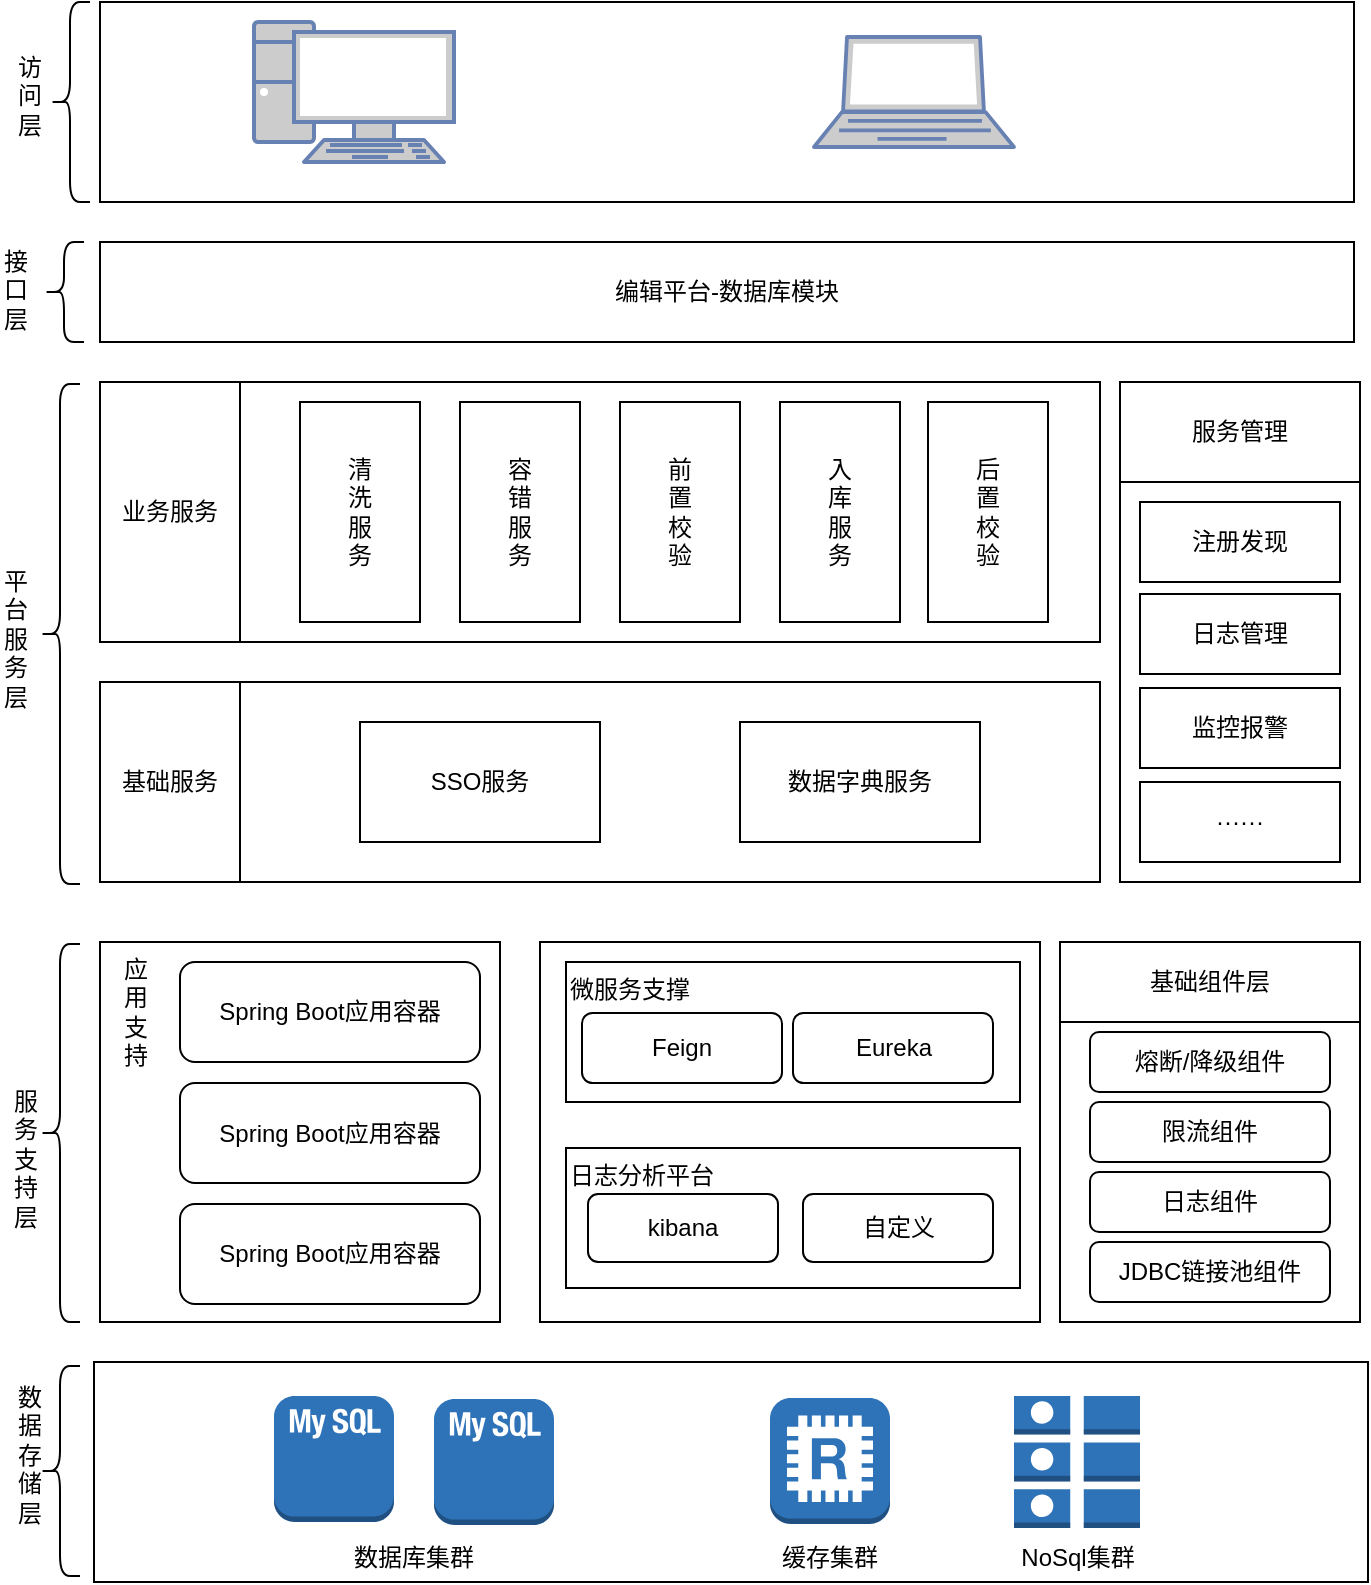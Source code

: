 <mxfile version="12.2.4" type="github" pages="1">
  <diagram id="bwR0MPHZC12A5jwAdn_Z" name="Page-1">
    <mxGraphModel dx="1361" dy="758" grid="1" gridSize="10" guides="1" tooltips="1" connect="1" arrows="1" fold="1" page="1" pageScale="1" pageWidth="827" pageHeight="1169" math="0" shadow="0">
      <root>
        <mxCell id="0"/>
        <mxCell id="1" parent="0"/>
        <mxCell id="ZqbOeCTGDKddQ_U7KF8V-39" value="平&lt;br&gt;台&lt;br&gt;服&lt;br&gt;务&lt;br&gt;层" style="text;html=1;resizable=0;points=[];autosize=1;align=left;verticalAlign=top;spacingTop=-4;" vertex="1" parent="1">
          <mxGeometry x="73" y="330" width="30" height="70" as="geometry"/>
        </mxCell>
        <mxCell id="ZqbOeCTGDKddQ_U7KF8V-60" value="服&lt;br&gt;务&lt;br&gt;支&lt;br&gt;持&lt;br&gt;层" style="text;html=1;resizable=0;points=[];autosize=1;align=left;verticalAlign=top;spacingTop=-4;" vertex="1" parent="1">
          <mxGeometry x="78" y="590" width="30" height="70" as="geometry"/>
        </mxCell>
        <mxCell id="ZqbOeCTGDKddQ_U7KF8V-96" value="PC" style="text;html=1;strokeColor=none;fillColor=none;align=center;verticalAlign=middle;whiteSpace=wrap;rounded=0;" vertex="1" parent="1">
          <mxGeometry x="230" y="130" width="40" height="20" as="geometry"/>
        </mxCell>
        <mxCell id="ZqbOeCTGDKddQ_U7KF8V-97" value="笔记本" style="text;html=1;strokeColor=none;fillColor=none;align=center;verticalAlign=middle;whiteSpace=wrap;rounded=0;" vertex="1" parent="1">
          <mxGeometry x="510" y="130" width="40" height="20" as="geometry"/>
        </mxCell>
        <mxCell id="ZqbOeCTGDKddQ_U7KF8V-103" value="" style="group" vertex="1" connectable="0" parent="1">
          <mxGeometry x="73" y="50" width="684" height="790" as="geometry"/>
        </mxCell>
        <mxCell id="ZqbOeCTGDKddQ_U7KF8V-68" value="" style="group" vertex="1" connectable="0" parent="ZqbOeCTGDKddQ_U7KF8V-103">
          <mxGeometry x="20" y="190" width="660" height="251" as="geometry"/>
        </mxCell>
        <mxCell id="ZqbOeCTGDKddQ_U7KF8V-23" value="" style="group" vertex="1" connectable="0" parent="ZqbOeCTGDKddQ_U7KF8V-68">
          <mxGeometry x="30" width="500" height="130" as="geometry"/>
        </mxCell>
        <mxCell id="ZqbOeCTGDKddQ_U7KF8V-1" value="" style="rounded=0;whiteSpace=wrap;html=1;" vertex="1" parent="ZqbOeCTGDKddQ_U7KF8V-23">
          <mxGeometry width="500" height="130" as="geometry"/>
        </mxCell>
        <mxCell id="ZqbOeCTGDKddQ_U7KF8V-7" value="清&lt;br&gt;洗&lt;br&gt;服&lt;br&gt;务" style="rounded=0;whiteSpace=wrap;html=1;verticalAlign=middle;flipV=0;flipH=0;" vertex="1" parent="ZqbOeCTGDKddQ_U7KF8V-23">
          <mxGeometry x="100" y="10" width="60" height="110" as="geometry"/>
        </mxCell>
        <mxCell id="ZqbOeCTGDKddQ_U7KF8V-8" value="容&lt;br&gt;错&lt;br&gt;服&lt;br&gt;务" style="rounded=0;whiteSpace=wrap;html=1;verticalAlign=middle;flipV=0;flipH=0;" vertex="1" parent="ZqbOeCTGDKddQ_U7KF8V-23">
          <mxGeometry x="180" y="10" width="60" height="110" as="geometry"/>
        </mxCell>
        <mxCell id="ZqbOeCTGDKddQ_U7KF8V-9" value="前&lt;br&gt;置&lt;br&gt;校&lt;br&gt;验" style="rounded=0;whiteSpace=wrap;html=1;verticalAlign=middle;flipV=0;flipH=0;" vertex="1" parent="ZqbOeCTGDKddQ_U7KF8V-23">
          <mxGeometry x="260" y="10" width="60" height="110" as="geometry"/>
        </mxCell>
        <mxCell id="ZqbOeCTGDKddQ_U7KF8V-10" value="入&lt;br&gt;库&lt;br&gt;服&lt;br&gt;务" style="rounded=0;whiteSpace=wrap;html=1;verticalAlign=middle;flipV=0;flipH=0;" vertex="1" parent="ZqbOeCTGDKddQ_U7KF8V-23">
          <mxGeometry x="340" y="10" width="60" height="110" as="geometry"/>
        </mxCell>
        <mxCell id="ZqbOeCTGDKddQ_U7KF8V-12" value="后&lt;br&gt;置&lt;br&gt;校&lt;br&gt;验" style="rounded=0;whiteSpace=wrap;html=1;verticalAlign=middle;flipV=0;flipH=0;" vertex="1" parent="ZqbOeCTGDKddQ_U7KF8V-23">
          <mxGeometry x="414" y="10" width="60" height="110" as="geometry"/>
        </mxCell>
        <mxCell id="ZqbOeCTGDKddQ_U7KF8V-21" value="业务服务" style="rounded=0;whiteSpace=wrap;html=1;" vertex="1" parent="ZqbOeCTGDKddQ_U7KF8V-23">
          <mxGeometry width="70" height="130" as="geometry"/>
        </mxCell>
        <mxCell id="ZqbOeCTGDKddQ_U7KF8V-25" value="" style="group" vertex="1" connectable="0" parent="ZqbOeCTGDKddQ_U7KF8V-68">
          <mxGeometry x="30" y="150" width="500" height="100" as="geometry"/>
        </mxCell>
        <mxCell id="ZqbOeCTGDKddQ_U7KF8V-14" value="" style="rounded=0;whiteSpace=wrap;html=1;" vertex="1" parent="ZqbOeCTGDKddQ_U7KF8V-25">
          <mxGeometry width="500" height="100" as="geometry"/>
        </mxCell>
        <mxCell id="ZqbOeCTGDKddQ_U7KF8V-15" value="SSO服务" style="rounded=0;whiteSpace=wrap;html=1;" vertex="1" parent="ZqbOeCTGDKddQ_U7KF8V-25">
          <mxGeometry x="130" y="20" width="120" height="60" as="geometry"/>
        </mxCell>
        <mxCell id="ZqbOeCTGDKddQ_U7KF8V-16" value="数据字典服务" style="rounded=0;whiteSpace=wrap;html=1;" vertex="1" parent="ZqbOeCTGDKddQ_U7KF8V-25">
          <mxGeometry x="320" y="20" width="120" height="60" as="geometry"/>
        </mxCell>
        <mxCell id="ZqbOeCTGDKddQ_U7KF8V-24" value="基础服务" style="rounded=0;whiteSpace=wrap;html=1;" vertex="1" parent="ZqbOeCTGDKddQ_U7KF8V-25">
          <mxGeometry width="70" height="100" as="geometry"/>
        </mxCell>
        <mxCell id="ZqbOeCTGDKddQ_U7KF8V-38" value="" style="shape=curlyBracket;whiteSpace=wrap;html=1;rounded=1;" vertex="1" parent="ZqbOeCTGDKddQ_U7KF8V-68">
          <mxGeometry y="1" width="20" height="250" as="geometry"/>
        </mxCell>
        <mxCell id="ZqbOeCTGDKddQ_U7KF8V-67" value="" style="group" vertex="1" connectable="0" parent="ZqbOeCTGDKddQ_U7KF8V-68">
          <mxGeometry x="540" width="120" height="250" as="geometry"/>
        </mxCell>
        <mxCell id="ZqbOeCTGDKddQ_U7KF8V-26" value="" style="rounded=0;whiteSpace=wrap;html=1;" vertex="1" parent="ZqbOeCTGDKddQ_U7KF8V-67">
          <mxGeometry width="120" height="250" as="geometry"/>
        </mxCell>
        <mxCell id="ZqbOeCTGDKddQ_U7KF8V-27" value="服务管理" style="rounded=0;whiteSpace=wrap;html=1;" vertex="1" parent="ZqbOeCTGDKddQ_U7KF8V-67">
          <mxGeometry width="120" height="50" as="geometry"/>
        </mxCell>
        <mxCell id="ZqbOeCTGDKddQ_U7KF8V-28" value="注册发现" style="rounded=0;whiteSpace=wrap;html=1;" vertex="1" parent="ZqbOeCTGDKddQ_U7KF8V-67">
          <mxGeometry x="10" y="60" width="100" height="40" as="geometry"/>
        </mxCell>
        <mxCell id="ZqbOeCTGDKddQ_U7KF8V-29" value="日志管理" style="rounded=0;whiteSpace=wrap;html=1;" vertex="1" parent="ZqbOeCTGDKddQ_U7KF8V-67">
          <mxGeometry x="10" y="106" width="100" height="40" as="geometry"/>
        </mxCell>
        <mxCell id="ZqbOeCTGDKddQ_U7KF8V-30" value="监控报警" style="rounded=0;whiteSpace=wrap;html=1;" vertex="1" parent="ZqbOeCTGDKddQ_U7KF8V-67">
          <mxGeometry x="10" y="153" width="100" height="40" as="geometry"/>
        </mxCell>
        <mxCell id="ZqbOeCTGDKddQ_U7KF8V-36" value="······" style="rounded=0;whiteSpace=wrap;html=1;" vertex="1" parent="ZqbOeCTGDKddQ_U7KF8V-67">
          <mxGeometry x="10" y="200" width="100" height="40" as="geometry"/>
        </mxCell>
        <mxCell id="ZqbOeCTGDKddQ_U7KF8V-72" value="" style="group" vertex="1" connectable="0" parent="ZqbOeCTGDKddQ_U7KF8V-103">
          <mxGeometry x="20" y="470" width="660" height="190" as="geometry"/>
        </mxCell>
        <mxCell id="ZqbOeCTGDKddQ_U7KF8V-59" value="" style="shape=curlyBracket;whiteSpace=wrap;html=1;rounded=1;align=center;" vertex="1" parent="ZqbOeCTGDKddQ_U7KF8V-72">
          <mxGeometry y="1" width="20" height="189" as="geometry"/>
        </mxCell>
        <mxCell id="ZqbOeCTGDKddQ_U7KF8V-69" value="" style="group" vertex="1" connectable="0" parent="ZqbOeCTGDKddQ_U7KF8V-72">
          <mxGeometry x="510" width="150" height="190" as="geometry"/>
        </mxCell>
        <mxCell id="ZqbOeCTGDKddQ_U7KF8V-41" value="" style="rounded=0;whiteSpace=wrap;html=1;" vertex="1" parent="ZqbOeCTGDKddQ_U7KF8V-69">
          <mxGeometry width="150" height="190" as="geometry"/>
        </mxCell>
        <mxCell id="ZqbOeCTGDKddQ_U7KF8V-89" value="" style="group" vertex="1" connectable="0" parent="ZqbOeCTGDKddQ_U7KF8V-69">
          <mxGeometry width="150" height="180" as="geometry"/>
        </mxCell>
        <mxCell id="ZqbOeCTGDKddQ_U7KF8V-42" value="基础组件层" style="rounded=0;whiteSpace=wrap;html=1;" vertex="1" parent="ZqbOeCTGDKddQ_U7KF8V-89">
          <mxGeometry width="150" height="40" as="geometry"/>
        </mxCell>
        <mxCell id="ZqbOeCTGDKddQ_U7KF8V-61" value="熔断/降级组件" style="rounded=1;whiteSpace=wrap;html=1;align=center;" vertex="1" parent="ZqbOeCTGDKddQ_U7KF8V-89">
          <mxGeometry x="15" y="45" width="120" height="30" as="geometry"/>
        </mxCell>
        <mxCell id="ZqbOeCTGDKddQ_U7KF8V-63" value="限流组件" style="rounded=1;whiteSpace=wrap;html=1;align=center;" vertex="1" parent="ZqbOeCTGDKddQ_U7KF8V-89">
          <mxGeometry x="15" y="80" width="120" height="30" as="geometry"/>
        </mxCell>
        <mxCell id="ZqbOeCTGDKddQ_U7KF8V-64" value="日志组件" style="rounded=1;whiteSpace=wrap;html=1;align=center;" vertex="1" parent="ZqbOeCTGDKddQ_U7KF8V-89">
          <mxGeometry x="15" y="115" width="120" height="30" as="geometry"/>
        </mxCell>
        <mxCell id="ZqbOeCTGDKddQ_U7KF8V-66" value="JDBC链接池组件" style="rounded=1;whiteSpace=wrap;html=1;align=center;" vertex="1" parent="ZqbOeCTGDKddQ_U7KF8V-89">
          <mxGeometry x="15" y="150" width="120" height="30" as="geometry"/>
        </mxCell>
        <mxCell id="ZqbOeCTGDKddQ_U7KF8V-70" value="" style="group" vertex="1" connectable="0" parent="ZqbOeCTGDKddQ_U7KF8V-72">
          <mxGeometry x="250" width="250" height="190" as="geometry"/>
        </mxCell>
        <mxCell id="ZqbOeCTGDKddQ_U7KF8V-40" value="" style="rounded=0;whiteSpace=wrap;html=1;" vertex="1" parent="ZqbOeCTGDKddQ_U7KF8V-70">
          <mxGeometry width="250" height="190" as="geometry"/>
        </mxCell>
        <mxCell id="ZqbOeCTGDKddQ_U7KF8V-52" value="微服务支撑" style="rounded=0;whiteSpace=wrap;html=1;align=left;horizontal=1;verticalAlign=top;" vertex="1" parent="ZqbOeCTGDKddQ_U7KF8V-70">
          <mxGeometry x="13" y="10" width="227" height="70" as="geometry"/>
        </mxCell>
        <mxCell id="ZqbOeCTGDKddQ_U7KF8V-53" value="日志分析平台" style="rounded=0;whiteSpace=wrap;html=1;align=left;verticalAlign=top;" vertex="1" parent="ZqbOeCTGDKddQ_U7KF8V-70">
          <mxGeometry x="13" y="103" width="227" height="70" as="geometry"/>
        </mxCell>
        <mxCell id="ZqbOeCTGDKddQ_U7KF8V-55" value="Feign" style="rounded=1;whiteSpace=wrap;html=1;align=center;" vertex="1" parent="ZqbOeCTGDKddQ_U7KF8V-70">
          <mxGeometry x="21" y="35.5" width="100" height="35" as="geometry"/>
        </mxCell>
        <mxCell id="ZqbOeCTGDKddQ_U7KF8V-56" value="Eureka" style="rounded=1;whiteSpace=wrap;html=1;align=center;" vertex="1" parent="ZqbOeCTGDKddQ_U7KF8V-70">
          <mxGeometry x="126.5" y="35.5" width="100" height="35" as="geometry"/>
        </mxCell>
        <mxCell id="ZqbOeCTGDKddQ_U7KF8V-57" value="kibana" style="rounded=1;whiteSpace=wrap;html=1;align=center;" vertex="1" parent="ZqbOeCTGDKddQ_U7KF8V-70">
          <mxGeometry x="24" y="126" width="95" height="34" as="geometry"/>
        </mxCell>
        <mxCell id="ZqbOeCTGDKddQ_U7KF8V-58" value="自定义" style="rounded=1;whiteSpace=wrap;html=1;align=center;" vertex="1" parent="ZqbOeCTGDKddQ_U7KF8V-70">
          <mxGeometry x="131.5" y="126" width="95" height="34" as="geometry"/>
        </mxCell>
        <mxCell id="ZqbOeCTGDKddQ_U7KF8V-71" value="" style="group" vertex="1" connectable="0" parent="ZqbOeCTGDKddQ_U7KF8V-72">
          <mxGeometry x="30" width="200" height="190" as="geometry"/>
        </mxCell>
        <mxCell id="ZqbOeCTGDKddQ_U7KF8V-37" value="应&lt;br&gt;用&lt;br&gt;支&lt;br&gt;持" style="rounded=0;whiteSpace=wrap;html=1;align=left;verticalAlign=top;horizontal=1;spacingLeft=10;" vertex="1" parent="ZqbOeCTGDKddQ_U7KF8V-71">
          <mxGeometry width="200" height="190" as="geometry"/>
        </mxCell>
        <mxCell id="ZqbOeCTGDKddQ_U7KF8V-44" value="Spring Boot应用容器" style="rounded=1;whiteSpace=wrap;html=1;align=center;verticalAlign=middle;" vertex="1" parent="ZqbOeCTGDKddQ_U7KF8V-71">
          <mxGeometry x="40" y="10" width="150" height="50" as="geometry"/>
        </mxCell>
        <mxCell id="ZqbOeCTGDKddQ_U7KF8V-46" value="Spring Boot应用容器" style="rounded=1;whiteSpace=wrap;html=1;align=center;verticalAlign=middle;" vertex="1" parent="ZqbOeCTGDKddQ_U7KF8V-71">
          <mxGeometry x="40" y="70.5" width="150" height="50" as="geometry"/>
        </mxCell>
        <mxCell id="ZqbOeCTGDKddQ_U7KF8V-48" value="Spring Boot应用容器" style="rounded=1;whiteSpace=wrap;html=1;align=center;verticalAlign=middle;" vertex="1" parent="ZqbOeCTGDKddQ_U7KF8V-71">
          <mxGeometry x="40" y="131" width="150" height="50" as="geometry"/>
        </mxCell>
        <mxCell id="ZqbOeCTGDKddQ_U7KF8V-88" value="" style="group" vertex="1" connectable="0" parent="ZqbOeCTGDKddQ_U7KF8V-103">
          <mxGeometry x="7" y="680" width="677" height="110" as="geometry"/>
        </mxCell>
        <mxCell id="ZqbOeCTGDKddQ_U7KF8V-80" value="" style="shape=curlyBracket;whiteSpace=wrap;html=1;rounded=1;align=center;" vertex="1" parent="ZqbOeCTGDKddQ_U7KF8V-88">
          <mxGeometry x="13" y="2" width="20" height="105" as="geometry"/>
        </mxCell>
        <mxCell id="ZqbOeCTGDKddQ_U7KF8V-81" value="数&lt;br&gt;据&lt;br&gt;存&lt;br&gt;储&lt;br&gt;层" style="text;html=1;resizable=0;points=[];autosize=1;align=left;verticalAlign=top;spacingTop=-4;" vertex="1" parent="ZqbOeCTGDKddQ_U7KF8V-88">
          <mxGeometry y="8" width="30" height="70" as="geometry"/>
        </mxCell>
        <mxCell id="ZqbOeCTGDKddQ_U7KF8V-86" value="" style="group" vertex="1" connectable="0" parent="ZqbOeCTGDKddQ_U7KF8V-88">
          <mxGeometry x="40" width="637" height="110" as="geometry"/>
        </mxCell>
        <mxCell id="ZqbOeCTGDKddQ_U7KF8V-74" value="" style="rounded=0;whiteSpace=wrap;html=1;align=center;" vertex="1" parent="ZqbOeCTGDKddQ_U7KF8V-86">
          <mxGeometry width="637" height="110" as="geometry"/>
        </mxCell>
        <mxCell id="ZqbOeCTGDKddQ_U7KF8V-75" value="" style="outlineConnect=0;dashed=0;verticalLabelPosition=bottom;verticalAlign=top;align=center;html=1;shape=mxgraph.aws3.mysql_db_instance_2;fillColor=#2E73B8;gradientColor=none;" vertex="1" parent="ZqbOeCTGDKddQ_U7KF8V-86">
          <mxGeometry x="90" y="17" width="60" height="63" as="geometry"/>
        </mxCell>
        <mxCell id="ZqbOeCTGDKddQ_U7KF8V-76" value="" style="outlineConnect=0;dashed=0;verticalLabelPosition=bottom;verticalAlign=top;align=center;html=1;shape=mxgraph.aws3.redis;fillColor=#2E73B8;gradientColor=none;" vertex="1" parent="ZqbOeCTGDKddQ_U7KF8V-86">
          <mxGeometry x="338" y="18" width="60" height="63" as="geometry"/>
        </mxCell>
        <mxCell id="ZqbOeCTGDKddQ_U7KF8V-77" value="" style="outlineConnect=0;dashed=0;verticalLabelPosition=bottom;verticalAlign=top;align=center;html=1;shape=mxgraph.aws3.attributes;fillColor=#2E73B8;gradientColor=none;" vertex="1" parent="ZqbOeCTGDKddQ_U7KF8V-86">
          <mxGeometry x="460" y="17" width="63" height="66" as="geometry"/>
        </mxCell>
        <mxCell id="ZqbOeCTGDKddQ_U7KF8V-78" value="" style="outlineConnect=0;dashed=0;verticalLabelPosition=bottom;verticalAlign=top;align=center;html=1;shape=mxgraph.aws3.mysql_db_instance_2;fillColor=#2E73B8;gradientColor=none;" vertex="1" parent="ZqbOeCTGDKddQ_U7KF8V-86">
          <mxGeometry x="170" y="18.5" width="60" height="63" as="geometry"/>
        </mxCell>
        <mxCell id="ZqbOeCTGDKddQ_U7KF8V-82" value="数据库集群" style="text;html=1;strokeColor=none;fillColor=none;align=center;verticalAlign=middle;whiteSpace=wrap;rounded=0;" vertex="1" parent="ZqbOeCTGDKddQ_U7KF8V-86">
          <mxGeometry x="120" y="88" width="80" height="20" as="geometry"/>
        </mxCell>
        <mxCell id="ZqbOeCTGDKddQ_U7KF8V-83" value="缓存集群" style="text;html=1;strokeColor=none;fillColor=none;align=center;verticalAlign=middle;whiteSpace=wrap;rounded=0;" vertex="1" parent="ZqbOeCTGDKddQ_U7KF8V-86">
          <mxGeometry x="328" y="88" width="80" height="20" as="geometry"/>
        </mxCell>
        <mxCell id="ZqbOeCTGDKddQ_U7KF8V-84" value="NoSql集群" style="text;html=1;strokeColor=none;fillColor=none;align=center;verticalAlign=middle;whiteSpace=wrap;rounded=0;" vertex="1" parent="ZqbOeCTGDKddQ_U7KF8V-86">
          <mxGeometry x="451.5" y="88" width="80" height="20" as="geometry"/>
        </mxCell>
        <mxCell id="ZqbOeCTGDKddQ_U7KF8V-101" value="" style="group" vertex="1" connectable="0" parent="ZqbOeCTGDKddQ_U7KF8V-103">
          <mxGeometry x="7" width="670" height="100" as="geometry"/>
        </mxCell>
        <mxCell id="ZqbOeCTGDKddQ_U7KF8V-98" value="" style="shape=curlyBracket;whiteSpace=wrap;html=1;rounded=1;align=center;" vertex="1" parent="ZqbOeCTGDKddQ_U7KF8V-101">
          <mxGeometry x="18" width="20" height="100" as="geometry"/>
        </mxCell>
        <mxCell id="ZqbOeCTGDKddQ_U7KF8V-99" value="访&lt;br&gt;问&lt;br&gt;层" style="text;html=1;resizable=0;points=[];autosize=1;align=left;verticalAlign=top;spacingTop=-4;" vertex="1" parent="ZqbOeCTGDKddQ_U7KF8V-101">
          <mxGeometry y="22.5" width="30" height="40" as="geometry"/>
        </mxCell>
        <mxCell id="ZqbOeCTGDKddQ_U7KF8V-100" value="" style="group" vertex="1" connectable="0" parent="ZqbOeCTGDKddQ_U7KF8V-101">
          <mxGeometry x="43" width="627" height="100" as="geometry"/>
        </mxCell>
        <mxCell id="ZqbOeCTGDKddQ_U7KF8V-93" value="" style="rounded=0;whiteSpace=wrap;html=1;align=center;" vertex="1" parent="ZqbOeCTGDKddQ_U7KF8V-100">
          <mxGeometry width="627" height="100" as="geometry"/>
        </mxCell>
        <mxCell id="ZqbOeCTGDKddQ_U7KF8V-94" value="" style="fontColor=#0066CC;verticalAlign=top;verticalLabelPosition=bottom;labelPosition=center;align=center;html=1;outlineConnect=0;fillColor=#CCCCCC;strokeColor=#6881B3;gradientColor=none;gradientDirection=north;strokeWidth=2;shape=mxgraph.networks.pc;" vertex="1" parent="ZqbOeCTGDKddQ_U7KF8V-100">
          <mxGeometry x="77" y="10" width="100" height="70" as="geometry"/>
        </mxCell>
        <mxCell id="ZqbOeCTGDKddQ_U7KF8V-95" value="" style="fontColor=#0066CC;verticalAlign=top;verticalLabelPosition=bottom;labelPosition=center;align=center;html=1;outlineConnect=0;fillColor=#CCCCCC;strokeColor=#6881B3;gradientColor=none;gradientDirection=north;strokeWidth=2;shape=mxgraph.networks.laptop;" vertex="1" parent="ZqbOeCTGDKddQ_U7KF8V-100">
          <mxGeometry x="357" y="17.5" width="100" height="55" as="geometry"/>
        </mxCell>
        <mxCell id="ZqbOeCTGDKddQ_U7KF8V-102" value="" style="group" vertex="1" connectable="0" parent="ZqbOeCTGDKddQ_U7KF8V-103">
          <mxGeometry y="120" width="677" height="50" as="geometry"/>
        </mxCell>
        <mxCell id="ZqbOeCTGDKddQ_U7KF8V-90" value="编辑平台-数据库模块" style="rounded=0;whiteSpace=wrap;html=1;align=center;" vertex="1" parent="ZqbOeCTGDKddQ_U7KF8V-102">
          <mxGeometry x="50" width="627" height="50" as="geometry"/>
        </mxCell>
        <mxCell id="ZqbOeCTGDKddQ_U7KF8V-91" value="" style="shape=curlyBracket;whiteSpace=wrap;html=1;rounded=1;align=center;" vertex="1" parent="ZqbOeCTGDKddQ_U7KF8V-102">
          <mxGeometry x="22" width="20" height="50" as="geometry"/>
        </mxCell>
        <mxCell id="ZqbOeCTGDKddQ_U7KF8V-92" value="接&lt;br&gt;口&lt;br&gt;层" style="text;html=1;resizable=0;points=[];autosize=1;align=left;verticalAlign=top;spacingTop=-4;" vertex="1" parent="ZqbOeCTGDKddQ_U7KF8V-102">
          <mxGeometry width="30" height="40" as="geometry"/>
        </mxCell>
      </root>
    </mxGraphModel>
  </diagram>
</mxfile>
